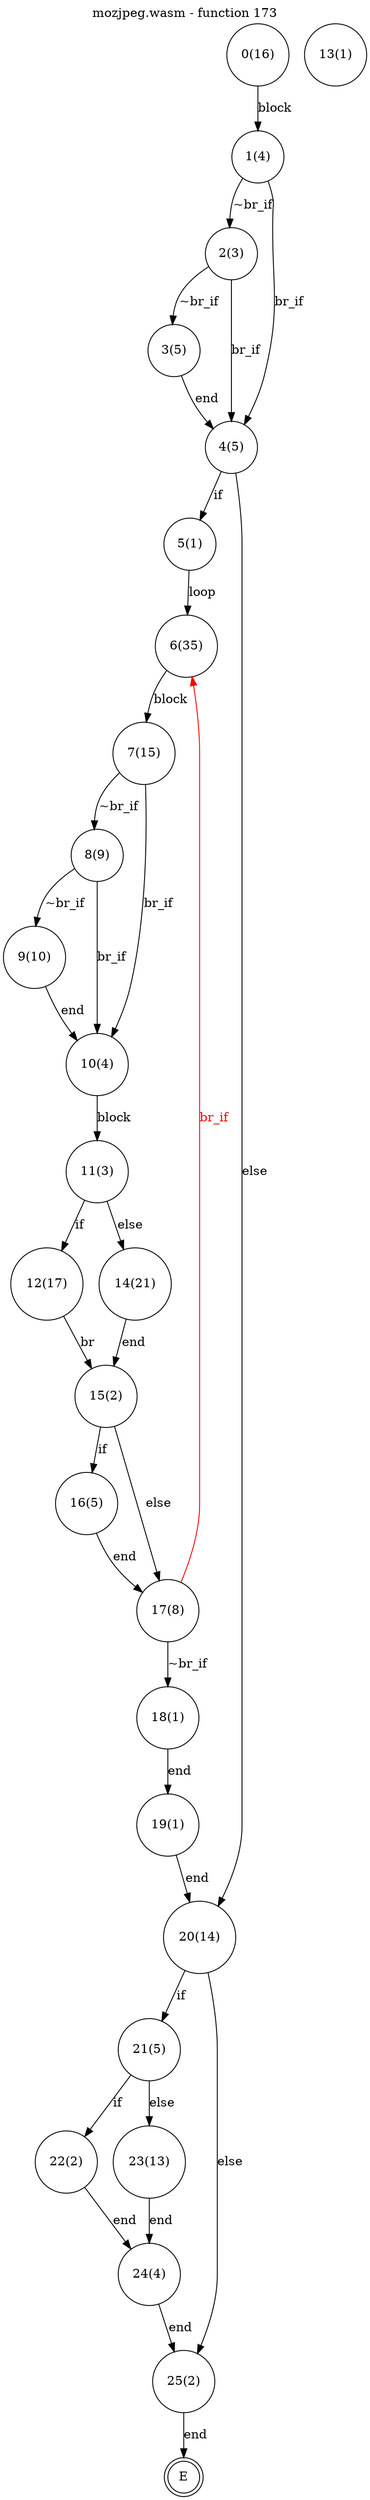 digraph finite_state_machine {
    label = "mozjpeg.wasm - function 173"
    labelloc =  t
    labelfontsize = 16
    labelfontcolor = black
    labelfontname = "Helvetica"
    node [shape = doublecircle]; E ;
node [shape=circle, fontcolor=black, style="", label="0(16)"]0
node [shape=circle, fontcolor=black, style="", label="1(4)"]1
node [shape=circle, fontcolor=black, style="", label="2(3)"]2
node [shape=circle, fontcolor=black, style="", label="3(5)"]3
node [shape=circle, fontcolor=black, style="", label="4(5)"]4
node [shape=circle, fontcolor=black, style="", label="5(1)"]5
node [shape=circle, fontcolor=black, style="", label="6(35)"]6
node [shape=circle, fontcolor=black, style="", label="7(15)"]7
node [shape=circle, fontcolor=black, style="", label="8(9)"]8
node [shape=circle, fontcolor=black, style="", label="9(10)"]9
node [shape=circle, fontcolor=black, style="", label="10(4)"]10
node [shape=circle, fontcolor=black, style="", label="11(3)"]11
node [shape=circle, fontcolor=black, style="", label="12(17)"]12
node [shape=circle, fontcolor=black, style="", label="13(1)"]13
node [shape=circle, fontcolor=black, style="", label="14(21)"]14
node [shape=circle, fontcolor=black, style="", label="15(2)"]15
node [shape=circle, fontcolor=black, style="", label="16(5)"]16
node [shape=circle, fontcolor=black, style="", label="17(8)"]17
node [shape=circle, fontcolor=black, style="", label="18(1)"]18
node [shape=circle, fontcolor=black, style="", label="19(1)"]19
node [shape=circle, fontcolor=black, style="", label="20(14)"]20
node [shape=circle, fontcolor=black, style="", label="21(5)"]21
node [shape=circle, fontcolor=black, style="", label="22(2)"]22
node [shape=circle, fontcolor=black, style="", label="23(13)"]23
node [shape=circle, fontcolor=black, style="", label="24(4)"]24
node [shape=circle, fontcolor=black, style="", label="25(2)"]25
node [shape=circle, fontcolor=black, style="", label="E"]E
    0 -> 1[label="block"];
    1 -> 2[label="~br_if"];
    1 -> 4[label="br_if"];
    2 -> 3[label="~br_if"];
    2 -> 4[label="br_if"];
    3 -> 4[label="end"];
    4 -> 5[label="if"];
    4 -> 20[label="else"];
    5 -> 6[label="loop"];
    6 -> 7[label="block"];
    7 -> 8[label="~br_if"];
    7 -> 10[label="br_if"];
    8 -> 9[label="~br_if"];
    8 -> 10[label="br_if"];
    9 -> 10[label="end"];
    10 -> 11[label="block"];
    11 -> 12[label="if"];
    11 -> 14[label="else"];
    12 -> 15[label="br"];
    14 -> 15[label="end"];
    15 -> 16[label="if"];
    15 -> 17[label="else"];
    16 -> 17[label="end"];
    17 -> 18[label="~br_if"];
    17 -> 6[color="red" fontcolor="red" label="br_if"];
    18 -> 19[label="end"];
    19 -> 20[label="end"];
    20 -> 21[label="if"];
    20 -> 25[label="else"];
    21 -> 22[label="if"];
    21 -> 23[label="else"];
    22 -> 24[label="end"];
    23 -> 24[label="end"];
    24 -> 25[label="end"];
    25 -> E[label="end"];
}
